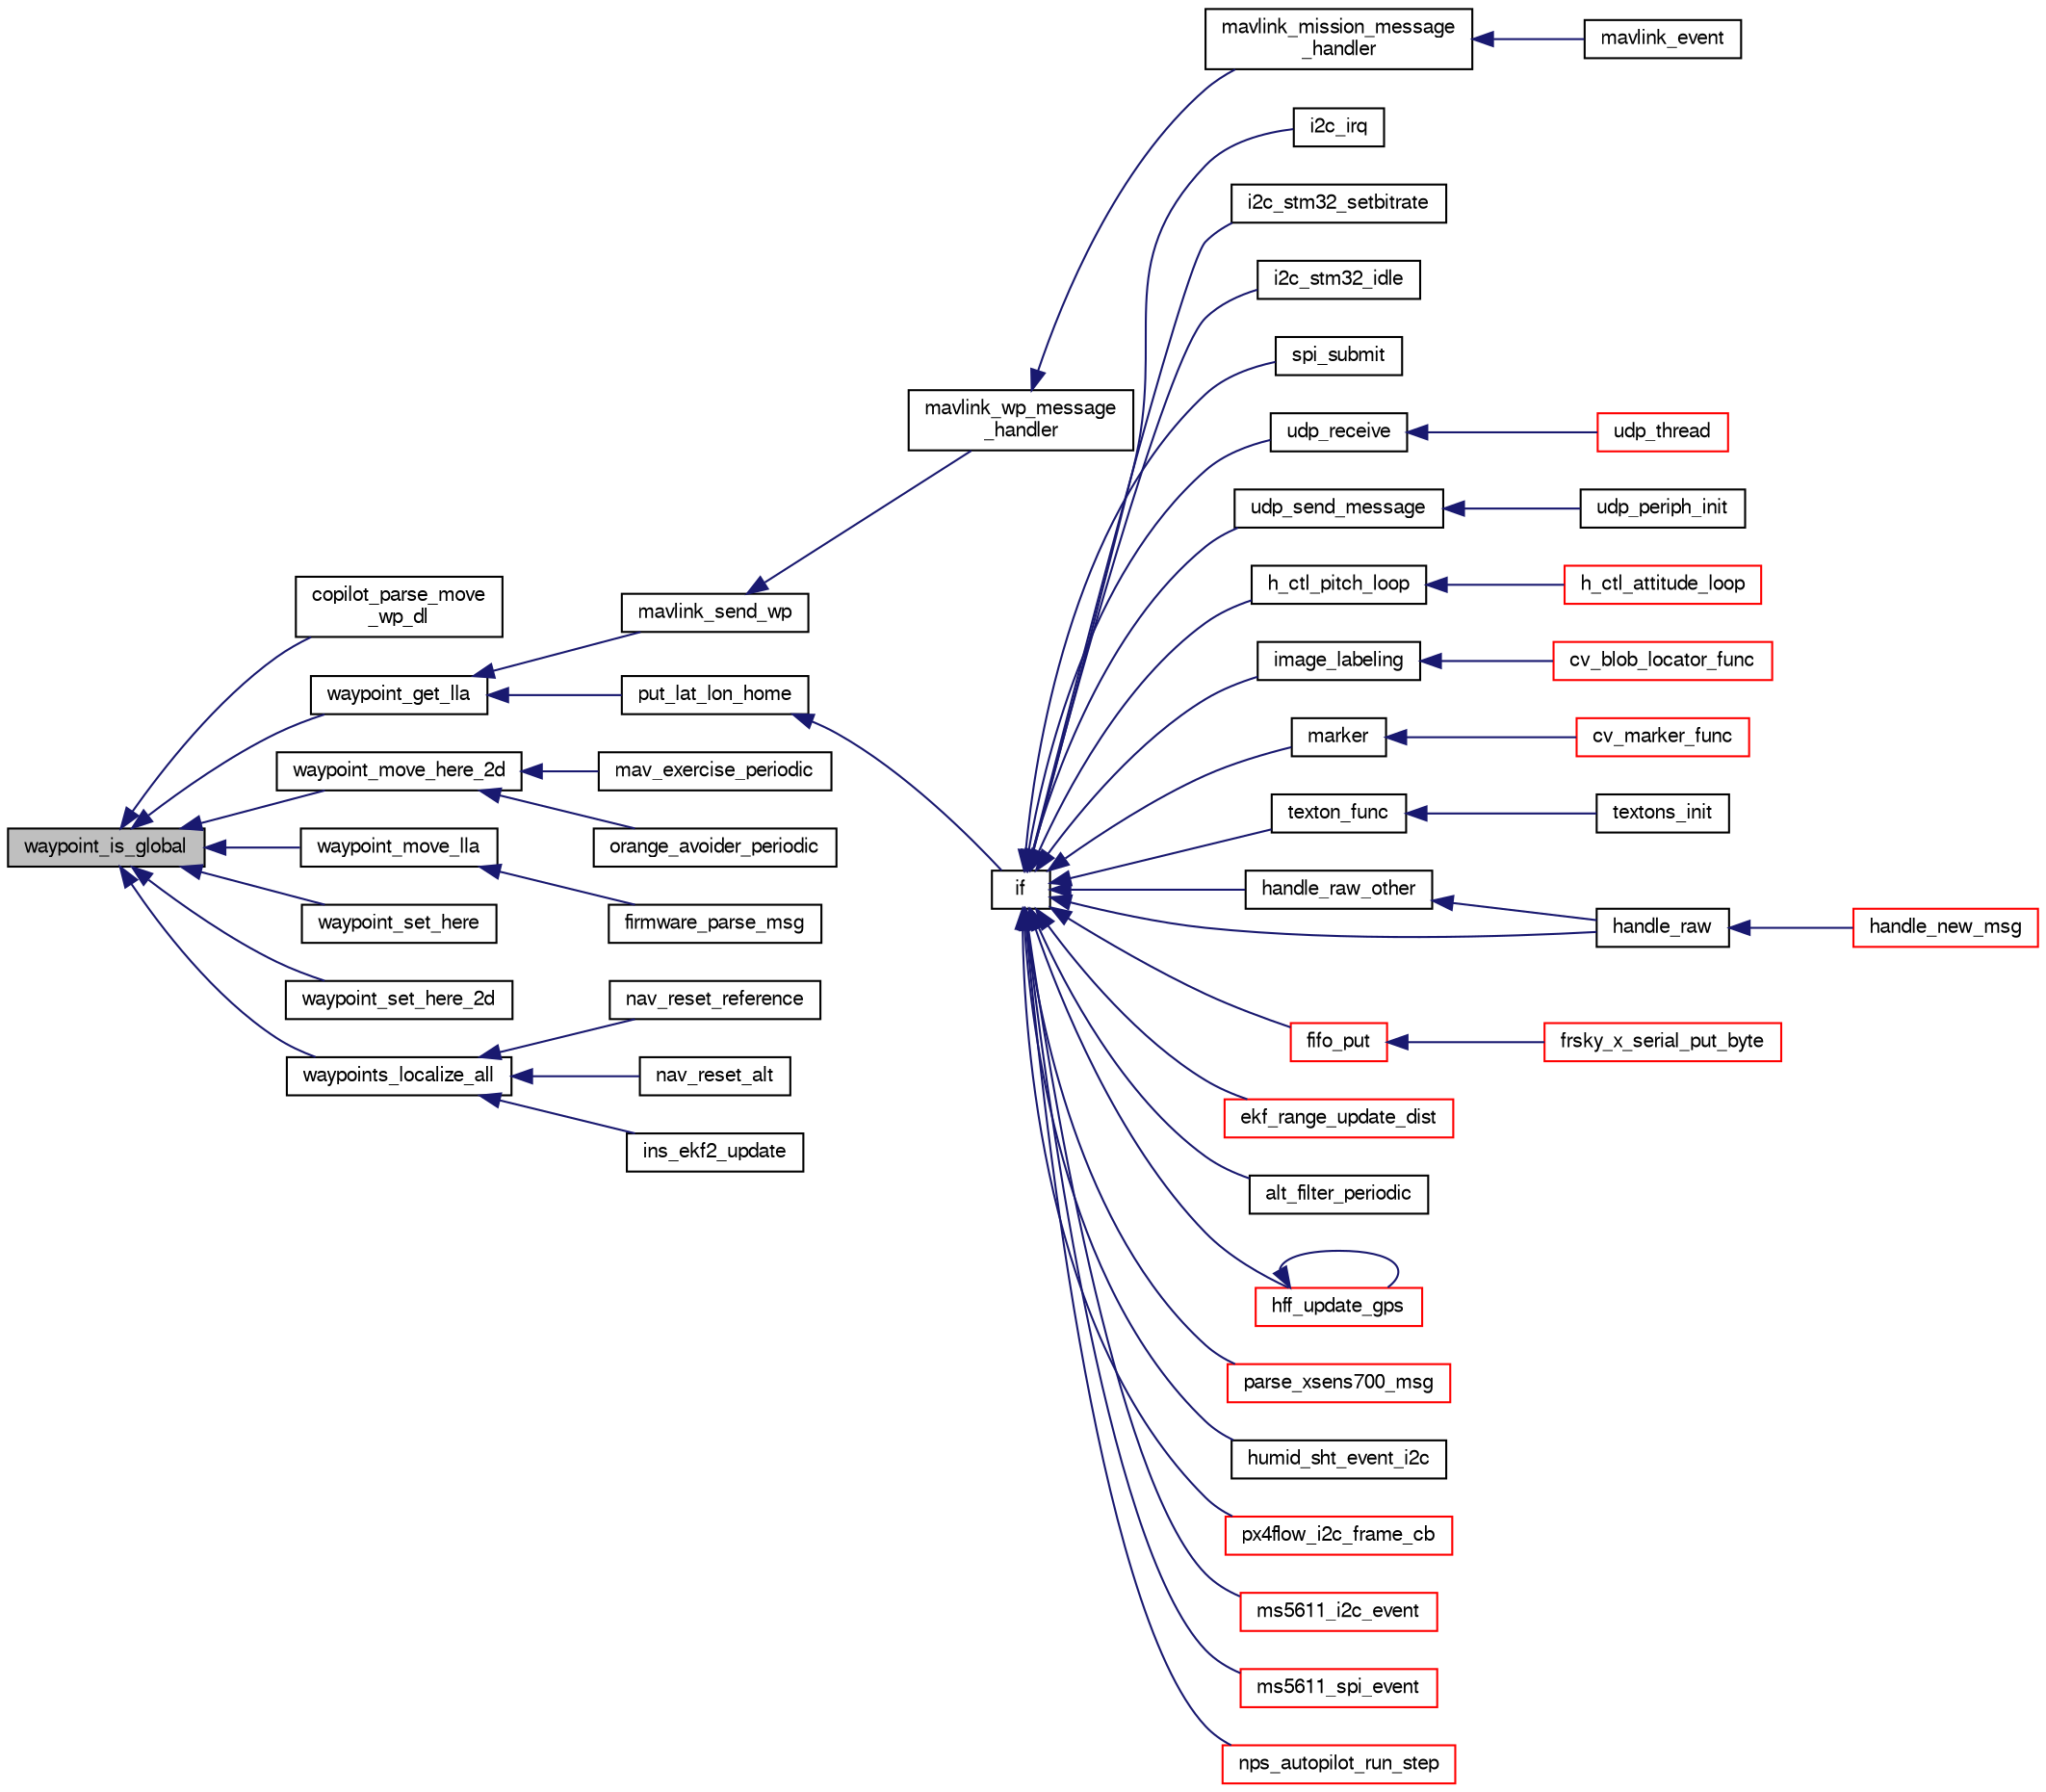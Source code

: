 digraph "waypoint_is_global"
{
  edge [fontname="FreeSans",fontsize="10",labelfontname="FreeSans",labelfontsize="10"];
  node [fontname="FreeSans",fontsize="10",shape=record];
  rankdir="LR";
  Node1 [label="waypoint_is_global",height=0.2,width=0.4,color="black", fillcolor="grey75", style="filled", fontcolor="black"];
  Node1 -> Node2 [dir="back",color="midnightblue",fontsize="10",style="solid",fontname="FreeSans"];
  Node2 [label="copilot_parse_move\l_wp_dl",height=0.2,width=0.4,color="black", fillcolor="white", style="filled",URL="$copilot__rotorcraft_8c.html#ab279d8cb60dd6477e1de73905a720520",tooltip="If MOVE_WP from GCS. "];
  Node1 -> Node3 [dir="back",color="midnightblue",fontsize="10",style="solid",fontname="FreeSans"];
  Node3 [label="waypoint_get_lla",height=0.2,width=0.4,color="black", fillcolor="white", style="filled",URL="$nav_2waypoints_8h.html#a2ed9112b04893275873729d03176f490",tooltip="Get LLA coordinates of waypoint. "];
  Node3 -> Node4 [dir="back",color="midnightblue",fontsize="10",style="solid",fontname="FreeSans"];
  Node4 [label="mavlink_send_wp",height=0.2,width=0.4,color="black", fillcolor="white", style="filled",URL="$datalink_2missionlib_2waypoints_8c.html#a21891c55017fec0be57dc9e4e3ee73a7"];
  Node4 -> Node5 [dir="back",color="midnightblue",fontsize="10",style="solid",fontname="FreeSans"];
  Node5 [label="mavlink_wp_message\l_handler",height=0.2,width=0.4,color="black", fillcolor="white", style="filled",URL="$datalink_2missionlib_2waypoints_8h.html#a632dcb46c33f5cf3726652ee477ff9bc"];
  Node5 -> Node6 [dir="back",color="midnightblue",fontsize="10",style="solid",fontname="FreeSans"];
  Node6 [label="mavlink_mission_message\l_handler",height=0.2,width=0.4,color="black", fillcolor="white", style="filled",URL="$mission__manager_8h.html#a68ddd91a505c2317c818d632a2009304"];
  Node6 -> Node7 [dir="back",color="midnightblue",fontsize="10",style="solid",fontname="FreeSans"];
  Node7 [label="mavlink_event",height=0.2,width=0.4,color="black", fillcolor="white", style="filled",URL="$mavlink_8h.html#aca06c0aea877a0d9c57a5e16cee711d7",tooltip="Event MAVLink calls. "];
  Node3 -> Node8 [dir="back",color="midnightblue",fontsize="10",style="solid",fontname="FreeSans"];
  Node8 [label="put_lat_lon_home",height=0.2,width=0.4,color="black", fillcolor="white", style="filled",URL="$e__identification__fr_8c.html#ab86f66c5c2a551aabe930fff3a5120d3"];
  Node8 -> Node9 [dir="back",color="midnightblue",fontsize="10",style="solid",fontname="FreeSans"];
  Node9 [label="if",height=0.2,width=0.4,color="black", fillcolor="white", style="filled",URL="$e__identification__fr_8c.html#a92cffae21318c1d983c63f3afa2a8d87"];
  Node9 -> Node10 [dir="back",color="midnightblue",fontsize="10",style="solid",fontname="FreeSans"];
  Node10 [label="i2c_irq",height=0.2,width=0.4,color="black", fillcolor="white", style="filled",URL="$stm32_2mcu__periph_2i2c__arch_8c.html#a9cdca4a1beda37ad7a9a7087252b6bbf"];
  Node9 -> Node11 [dir="back",color="midnightblue",fontsize="10",style="solid",fontname="FreeSans"];
  Node11 [label="i2c_stm32_setbitrate",height=0.2,width=0.4,color="black", fillcolor="white", style="filled",URL="$stm32_2mcu__periph_2i2c__arch_8c.html#af6c16ded89419dcadd6d658416e9f55c"];
  Node9 -> Node12 [dir="back",color="midnightblue",fontsize="10",style="solid",fontname="FreeSans"];
  Node12 [label="i2c_stm32_idle",height=0.2,width=0.4,color="black", fillcolor="white", style="filled",URL="$stm32_2mcu__periph_2i2c__arch_8c.html#ab9e5bad12034eb78fc98e86032eb938c"];
  Node9 -> Node13 [dir="back",color="midnightblue",fontsize="10",style="solid",fontname="FreeSans"];
  Node13 [label="spi_submit",height=0.2,width=0.4,color="black", fillcolor="white", style="filled",URL="$group__spi.html#ga5d383931766cb373ebad0b8bc26d439d",tooltip="Submit a spi transaction. "];
  Node9 -> Node14 [dir="back",color="midnightblue",fontsize="10",style="solid",fontname="FreeSans"];
  Node14 [label="udp_receive",height=0.2,width=0.4,color="black", fillcolor="white", style="filled",URL="$udp_8h.html#a23264d73f7cf6197c139bf6841da1ee2",tooltip="Read bytes from UDP. "];
  Node14 -> Node15 [dir="back",color="midnightblue",fontsize="10",style="solid",fontname="FreeSans"];
  Node15 [label="udp_thread",height=0.2,width=0.4,color="red", fillcolor="white", style="filled",URL="$linux_2mcu__periph_2udp__arch_8c.html#a4228ab15648ebad6b74132335c63635e",tooltip="check for new udp packets to receive or send. "];
  Node9 -> Node16 [dir="back",color="midnightblue",fontsize="10",style="solid",fontname="FreeSans"];
  Node16 [label="udp_send_message",height=0.2,width=0.4,color="black", fillcolor="white", style="filled",URL="$udp_8h.html#acd1365113847d9c844e256228443af2d",tooltip="Send a message. "];
  Node16 -> Node17 [dir="back",color="midnightblue",fontsize="10",style="solid",fontname="FreeSans"];
  Node17 [label="udp_periph_init",height=0.2,width=0.4,color="black", fillcolor="white", style="filled",URL="$udp_8h.html#a1f1d82b302692d0e1c6b01db1b03f6ea",tooltip="Initialize the UDP peripheral. "];
  Node9 -> Node18 [dir="back",color="midnightblue",fontsize="10",style="solid",fontname="FreeSans"];
  Node18 [label="h_ctl_pitch_loop",height=0.2,width=0.4,color="black", fillcolor="white", style="filled",URL="$stabilization__adaptive_8c.html#a10c9851e192217d5a4e7b6dc98e16c2d"];
  Node18 -> Node19 [dir="back",color="midnightblue",fontsize="10",style="solid",fontname="FreeSans"];
  Node19 [label="h_ctl_attitude_loop",height=0.2,width=0.4,color="red", fillcolor="white", style="filled",URL="$fixedwing_2stabilization_2stabilization__attitude_8h.html#a86f0d47644538be1345aab19c7dc3de4"];
  Node9 -> Node20 [dir="back",color="midnightblue",fontsize="10",style="solid",fontname="FreeSans"];
  Node20 [label="image_labeling",height=0.2,width=0.4,color="black", fillcolor="white", style="filled",URL="$blob__finder_8h.html#a4394ddcfee7f3a3c1ff870b038b2883b"];
  Node20 -> Node21 [dir="back",color="midnightblue",fontsize="10",style="solid",fontname="FreeSans"];
  Node21 [label="cv_blob_locator_func",height=0.2,width=0.4,color="red", fillcolor="white", style="filled",URL="$cv__blob__locator_8c.html#a922c40d2a25e1519548f0d62094d13e0"];
  Node9 -> Node22 [dir="back",color="midnightblue",fontsize="10",style="solid",fontname="FreeSans"];
  Node22 [label="marker",height=0.2,width=0.4,color="black", fillcolor="white", style="filled",URL="$imavmarker_8h.html#aafa443822c1c72b0735f92c4656eb669"];
  Node22 -> Node23 [dir="back",color="midnightblue",fontsize="10",style="solid",fontname="FreeSans"];
  Node23 [label="cv_marker_func",height=0.2,width=0.4,color="red", fillcolor="white", style="filled",URL="$cv__blob__locator_8c.html#a095162a58d6a269d84029f8a17a1d359"];
  Node9 -> Node24 [dir="back",color="midnightblue",fontsize="10",style="solid",fontname="FreeSans"];
  Node24 [label="texton_func",height=0.2,width=0.4,color="black", fillcolor="white", style="filled",URL="$textons_8c.html#a5a28ef29bd02e895d11d195fc565526f",tooltip="Main texton processing function that first either loads or learns a dictionary and then extracts the ..."];
  Node24 -> Node25 [dir="back",color="midnightblue",fontsize="10",style="solid",fontname="FreeSans"];
  Node25 [label="textons_init",height=0.2,width=0.4,color="black", fillcolor="white", style="filled",URL="$textons_8h.html#ac363e3fda520a9cc84e35d929f01d62d",tooltip="Initialize. "];
  Node9 -> Node26 [dir="back",color="midnightblue",fontsize="10",style="solid",fontname="FreeSans"];
  Node26 [label="handle_raw_other",height=0.2,width=0.4,color="black", fillcolor="white", style="filled",URL="$syslink__dl_8c.html#aa429086c6c98ffa95fdb0381e67b1285",tooltip="Handle various raw messages. "];
  Node26 -> Node27 [dir="back",color="midnightblue",fontsize="10",style="solid",fontname="FreeSans"];
  Node27 [label="handle_raw",height=0.2,width=0.4,color="black", fillcolor="white", style="filled",URL="$syslink__dl_8c.html#a9a5fcd9b15a63e5311c8ff49c6f95bb8",tooltip="Handle raw datalink. "];
  Node27 -> Node28 [dir="back",color="midnightblue",fontsize="10",style="solid",fontname="FreeSans"];
  Node28 [label="handle_new_msg",height=0.2,width=0.4,color="red", fillcolor="white", style="filled",URL="$syslink__dl_8c.html#a665fd9a99b5fbbbff1c98a97f1742665",tooltip="New RX message. "];
  Node9 -> Node27 [dir="back",color="midnightblue",fontsize="10",style="solid",fontname="FreeSans"];
  Node9 -> Node29 [dir="back",color="midnightblue",fontsize="10",style="solid",fontname="FreeSans"];
  Node29 [label="fifo_put",height=0.2,width=0.4,color="red", fillcolor="white", style="filled",URL="$frsky__x_8c.html#ae3001fd8504f8ad30ee40a958da7bf0c"];
  Node29 -> Node30 [dir="back",color="midnightblue",fontsize="10",style="solid",fontname="FreeSans"];
  Node30 [label="frsky_x_serial_put_byte",height=0.2,width=0.4,color="red", fillcolor="white", style="filled",URL="$frsky__x_8c.html#adfc11fb9defc0b2418edb24b1fa921cf"];
  Node9 -> Node31 [dir="back",color="midnightblue",fontsize="10",style="solid",fontname="FreeSans"];
  Node31 [label="ekf_range_update_dist",height=0.2,width=0.4,color="red", fillcolor="white", style="filled",URL="$ekf__range_8h.html#a6778974be3a678696790a30c04315a72",tooltip="Update step based on each new distance data. "];
  Node9 -> Node32 [dir="back",color="midnightblue",fontsize="10",style="solid",fontname="FreeSans"];
  Node32 [label="alt_filter_periodic",height=0.2,width=0.4,color="black", fillcolor="white", style="filled",URL="$alt__filter_8h.html#acb1c5bf01229d55cd2a7542a49e37ec8"];
  Node9 -> Node33 [dir="back",color="midnightblue",fontsize="10",style="solid",fontname="FreeSans"];
  Node33 [label="hff_update_gps",height=0.2,width=0.4,color="red", fillcolor="white", style="filled",URL="$hf__float_8h.html#a72f310874029d3bec298c7161601a57e"];
  Node33 -> Node33 [dir="back",color="midnightblue",fontsize="10",style="solid",fontname="FreeSans"];
  Node9 -> Node34 [dir="back",color="midnightblue",fontsize="10",style="solid",fontname="FreeSans"];
  Node34 [label="parse_xsens700_msg",height=0.2,width=0.4,color="red", fillcolor="white", style="filled",URL="$xsens700_8h.html#ac2454e953f536da139df3af77095c560"];
  Node9 -> Node35 [dir="back",color="midnightblue",fontsize="10",style="solid",fontname="FreeSans"];
  Node35 [label="humid_sht_event_i2c",height=0.2,width=0.4,color="black", fillcolor="white", style="filled",URL="$humid__sht__i2c_8h.html#a9250bbec811cdbcc7c024e084dacc33f"];
  Node9 -> Node36 [dir="back",color="midnightblue",fontsize="10",style="solid",fontname="FreeSans"];
  Node36 [label="px4flow_i2c_frame_cb",height=0.2,width=0.4,color="red", fillcolor="white", style="filled",URL="$px4flow__i2c_8c.html#ad7e1980e7d9d597a3902d1fb1bcb19b9",tooltip="Propagate optical flow information. "];
  Node9 -> Node37 [dir="back",color="midnightblue",fontsize="10",style="solid",fontname="FreeSans"];
  Node37 [label="ms5611_i2c_event",height=0.2,width=0.4,color="red", fillcolor="white", style="filled",URL="$ms5611__i2c_8h.html#a14e55ee13fb38c32b8c0bb6146695ca9"];
  Node9 -> Node38 [dir="back",color="midnightblue",fontsize="10",style="solid",fontname="FreeSans"];
  Node38 [label="ms5611_spi_event",height=0.2,width=0.4,color="red", fillcolor="white", style="filled",URL="$ms5611__spi_8h.html#a7b23274ad291a9e686044d66f378d91d"];
  Node9 -> Node39 [dir="back",color="midnightblue",fontsize="10",style="solid",fontname="FreeSans"];
  Node39 [label="nps_autopilot_run_step",height=0.2,width=0.4,color="red", fillcolor="white", style="filled",URL="$nps__autopilot__rotorcraft_8c.html#a12870aaa609d4860004be3cec4c8cf2a"];
  Node1 -> Node40 [dir="back",color="midnightblue",fontsize="10",style="solid",fontname="FreeSans"];
  Node40 [label="waypoint_move_here_2d",height=0.2,width=0.4,color="black", fillcolor="white", style="filled",URL="$nav_2waypoints_8h.html#aee9952d480ee0cfd47a28d4a9aeb9b61"];
  Node40 -> Node41 [dir="back",color="midnightblue",fontsize="10",style="solid",fontname="FreeSans"];
  Node41 [label="mav_exercise_periodic",height=0.2,width=0.4,color="black", fillcolor="white", style="filled",URL="$mav__exercise_8h.html#a690413296d0585d73035e50d0a3f932b"];
  Node40 -> Node42 [dir="back",color="midnightblue",fontsize="10",style="solid",fontname="FreeSans"];
  Node42 [label="orange_avoider_periodic",height=0.2,width=0.4,color="black", fillcolor="white", style="filled",URL="$orange__avoider_8h.html#a46ffc20067e7230ef526003733deb0db"];
  Node1 -> Node43 [dir="back",color="midnightblue",fontsize="10",style="solid",fontname="FreeSans"];
  Node43 [label="waypoint_move_lla",height=0.2,width=0.4,color="black", fillcolor="white", style="filled",URL="$nav_2waypoints_8h.html#af898f624e88c626a1d47300e872ac444"];
  Node43 -> Node44 [dir="back",color="midnightblue",fontsize="10",style="solid",fontname="FreeSans"];
  Node44 [label="firmware_parse_msg",height=0.2,width=0.4,color="black", fillcolor="white", style="filled",URL="$rotorcraft__datalink_8c.html#a6177292a373940f6e01bc4251374cd2c",tooltip="Firmware specfic msg handler. "];
  Node1 -> Node45 [dir="back",color="midnightblue",fontsize="10",style="solid",fontname="FreeSans"];
  Node45 [label="waypoint_set_here",height=0.2,width=0.4,color="black", fillcolor="white", style="filled",URL="$nav_2waypoints_8h.html#a6c641b78233fd2eaf42e8e9044e789e5",tooltip="set waypoint to current location and altitude "];
  Node1 -> Node46 [dir="back",color="midnightblue",fontsize="10",style="solid",fontname="FreeSans"];
  Node46 [label="waypoint_set_here_2d",height=0.2,width=0.4,color="black", fillcolor="white", style="filled",URL="$nav_2waypoints_8h.html#a28dd523c6d75fb36ce3ffec86a6e096c",tooltip="set waypoint to current horizontal location without modifying altitude "];
  Node1 -> Node47 [dir="back",color="midnightblue",fontsize="10",style="solid",fontname="FreeSans"];
  Node47 [label="waypoints_localize_all",height=0.2,width=0.4,color="black", fillcolor="white", style="filled",URL="$nav_2waypoints_8h.html#a2c2d759f6328c40f66c4cc162da266bb",tooltip="update local ENU coordinates of all global waypoints "];
  Node47 -> Node48 [dir="back",color="midnightblue",fontsize="10",style="solid",fontname="FreeSans"];
  Node48 [label="nav_reset_reference",height=0.2,width=0.4,color="black", fillcolor="white", style="filled",URL="$common__nav_8h.html#a1886ff619a5c03dc6c54729f301fa62e",tooltip="Reset the geographic reference to the current GPS fix. "];
  Node47 -> Node49 [dir="back",color="midnightblue",fontsize="10",style="solid",fontname="FreeSans"];
  Node49 [label="nav_reset_alt",height=0.2,width=0.4,color="black", fillcolor="white", style="filled",URL="$common__nav_8h.html#a3288149314aa748ce8aa507335f50bfd",tooltip="Reset the altitude reference to the current GPS alt. "];
  Node47 -> Node50 [dir="back",color="midnightblue",fontsize="10",style="solid",fontname="FreeSans"];
  Node50 [label="ins_ekf2_update",height=0.2,width=0.4,color="black", fillcolor="white", style="filled",URL="$ins__ekf2_8h.html#a21a6903ad1b06c310ac73f7598d4306b"];
}
